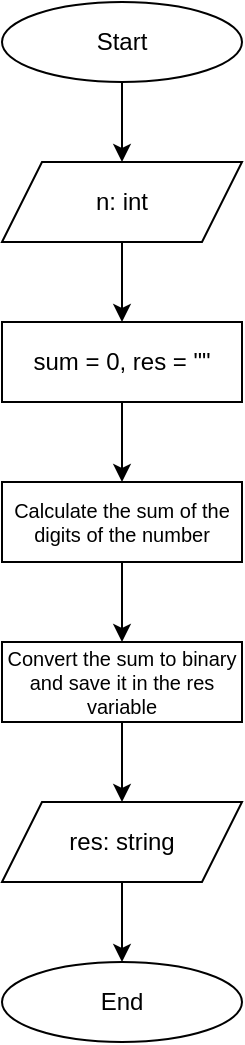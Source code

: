 <mxfile version="24.8.6">
  <diagram name="Page-1" id="gcOh2L13ghurHqlArtQZ">
    <mxGraphModel dx="1195" dy="689" grid="1" gridSize="10" guides="1" tooltips="1" connect="1" arrows="1" fold="1" page="1" pageScale="1" pageWidth="827" pageHeight="1169" background="#ffffff" math="0" shadow="0">
      <root>
        <mxCell id="0" />
        <mxCell id="1" parent="0" />
        <mxCell id="6OEK3HkwsZAHeZwyoHTl-1" value="Start" style="ellipse;whiteSpace=wrap;html=1;" parent="1" vertex="1">
          <mxGeometry x="360" y="80" width="120" height="40" as="geometry" />
        </mxCell>
        <mxCell id="6OEK3HkwsZAHeZwyoHTl-2" value="n: int" style="shape=parallelogram;perimeter=parallelogramPerimeter;whiteSpace=wrap;html=1;fixedSize=1;size=20;" parent="1" vertex="1">
          <mxGeometry x="360" y="160" width="120" height="40" as="geometry" />
        </mxCell>
        <mxCell id="6OEK3HkwsZAHeZwyoHTl-5" value="" style="endArrow=classic;html=1;rounded=0;exitX=0.5;exitY=1;exitDx=0;exitDy=0;" parent="1" source="6OEK3HkwsZAHeZwyoHTl-1" target="6OEK3HkwsZAHeZwyoHTl-2" edge="1">
          <mxGeometry width="50" height="50" relative="1" as="geometry">
            <mxPoint x="340" y="360" as="sourcePoint" />
            <mxPoint x="390" y="310" as="targetPoint" />
          </mxGeometry>
        </mxCell>
        <mxCell id="6OEK3HkwsZAHeZwyoHTl-6" value="" style="endArrow=classic;html=1;rounded=0;exitX=0.5;exitY=1;exitDx=0;exitDy=0;entryX=0.5;entryY=0;entryDx=0;entryDy=0;" parent="1" source="6OEK3HkwsZAHeZwyoHTl-2" edge="1">
          <mxGeometry width="50" height="50" relative="1" as="geometry">
            <mxPoint x="430" y="130" as="sourcePoint" />
            <mxPoint x="420" y="240" as="targetPoint" />
          </mxGeometry>
        </mxCell>
        <mxCell id="6OEK3HkwsZAHeZwyoHTl-64" value="sum = 0, res = &quot;&quot;" style="rounded=0;whiteSpace=wrap;html=1;" parent="1" vertex="1">
          <mxGeometry x="360" y="240" width="120" height="40" as="geometry" />
        </mxCell>
        <mxCell id="6OEK3HkwsZAHeZwyoHTl-66" value="Calculate the sum of the digits of the number" style="rounded=0;whiteSpace=wrap;html=1;fontSize=10;" parent="1" vertex="1">
          <mxGeometry x="360" y="320" width="120" height="40" as="geometry" />
        </mxCell>
        <mxCell id="6OEK3HkwsZAHeZwyoHTl-71" value="" style="endArrow=classic;html=1;rounded=0;exitX=0.5;exitY=1;exitDx=0;exitDy=0;entryX=0.5;entryY=0;entryDx=0;entryDy=0;" parent="1" source="6OEK3HkwsZAHeZwyoHTl-64" target="6OEK3HkwsZAHeZwyoHTl-66" edge="1">
          <mxGeometry width="50" height="50" relative="1" as="geometry">
            <mxPoint x="430" y="210" as="sourcePoint" />
            <mxPoint x="440" y="310" as="targetPoint" />
          </mxGeometry>
        </mxCell>
        <mxCell id="6OEK3HkwsZAHeZwyoHTl-78" value="res: string" style="shape=parallelogram;perimeter=parallelogramPerimeter;whiteSpace=wrap;html=1;fixedSize=1;size=20;" parent="1" vertex="1">
          <mxGeometry x="360" y="480" width="120" height="40" as="geometry" />
        </mxCell>
        <mxCell id="6OEK3HkwsZAHeZwyoHTl-80" value="End" style="ellipse;whiteSpace=wrap;html=1;" parent="1" vertex="1">
          <mxGeometry x="360" y="560" width="120" height="40" as="geometry" />
        </mxCell>
        <mxCell id="6OEK3HkwsZAHeZwyoHTl-81" value="" style="endArrow=classic;html=1;rounded=0;exitX=0.5;exitY=1;exitDx=0;exitDy=0;entryX=0.5;entryY=0;entryDx=0;entryDy=0;" parent="1" source="6OEK3HkwsZAHeZwyoHTl-78" target="6OEK3HkwsZAHeZwyoHTl-80" edge="1">
          <mxGeometry width="50" height="50" relative="1" as="geometry">
            <mxPoint x="659" y="350" as="sourcePoint" />
            <mxPoint x="699" y="350" as="targetPoint" />
          </mxGeometry>
        </mxCell>
        <mxCell id="Z27504nxEoHSYqoH8dt3-7" value="Convert the sum to binary and save it in the res variable" style="rounded=0;whiteSpace=wrap;html=1;fontSize=10;" parent="1" vertex="1">
          <mxGeometry x="360" y="400" width="120" height="40" as="geometry" />
        </mxCell>
        <mxCell id="Z27504nxEoHSYqoH8dt3-8" value="" style="endArrow=classic;html=1;rounded=0;exitX=0.5;exitY=1;exitDx=0;exitDy=0;entryX=0.5;entryY=0;entryDx=0;entryDy=0;" parent="1" source="Z27504nxEoHSYqoH8dt3-7" target="6OEK3HkwsZAHeZwyoHTl-78" edge="1">
          <mxGeometry width="50" height="50" relative="1" as="geometry">
            <mxPoint x="430" y="530" as="sourcePoint" />
            <mxPoint x="430" y="570" as="targetPoint" />
          </mxGeometry>
        </mxCell>
        <mxCell id="Z27504nxEoHSYqoH8dt3-9" value="" style="endArrow=classic;html=1;rounded=0;exitX=0.5;exitY=1;exitDx=0;exitDy=0;entryX=0.5;entryY=0;entryDx=0;entryDy=0;" parent="1" source="6OEK3HkwsZAHeZwyoHTl-66" target="Z27504nxEoHSYqoH8dt3-7" edge="1">
          <mxGeometry width="50" height="50" relative="1" as="geometry">
            <mxPoint x="430" y="450" as="sourcePoint" />
            <mxPoint x="430" y="490" as="targetPoint" />
          </mxGeometry>
        </mxCell>
      </root>
    </mxGraphModel>
  </diagram>
</mxfile>